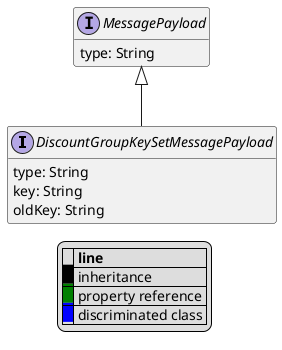 @startuml

hide empty fields
hide empty methods
legend
|= |= line |
|<back:black>   </back>| inheritance |
|<back:green>   </back>| property reference |
|<back:blue>   </back>| discriminated class |
endlegend
interface DiscountGroupKeySetMessagePayload [[DiscountGroupKeySetMessagePayload.svg]] extends MessagePayload {
    type: String
    key: String
    oldKey: String
}
interface MessagePayload [[MessagePayload.svg]]  {
    type: String
}





@enduml
